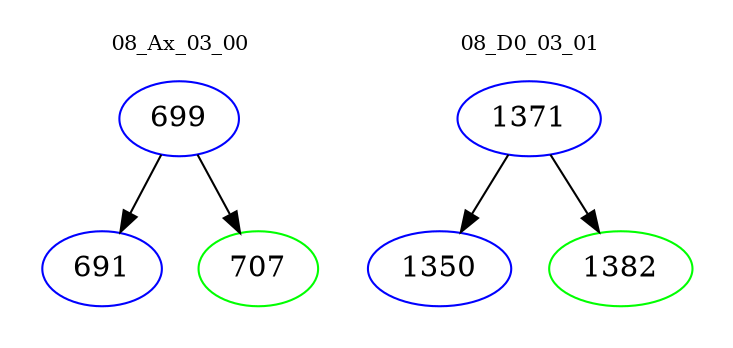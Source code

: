 digraph{
subgraph cluster_0 {
color = white
label = "08_Ax_03_00";
fontsize=10;
T0_699 [label="699", color="blue"]
T0_699 -> T0_691 [color="black"]
T0_691 [label="691", color="blue"]
T0_699 -> T0_707 [color="black"]
T0_707 [label="707", color="green"]
}
subgraph cluster_1 {
color = white
label = "08_D0_03_01";
fontsize=10;
T1_1371 [label="1371", color="blue"]
T1_1371 -> T1_1350 [color="black"]
T1_1350 [label="1350", color="blue"]
T1_1371 -> T1_1382 [color="black"]
T1_1382 [label="1382", color="green"]
}
}
